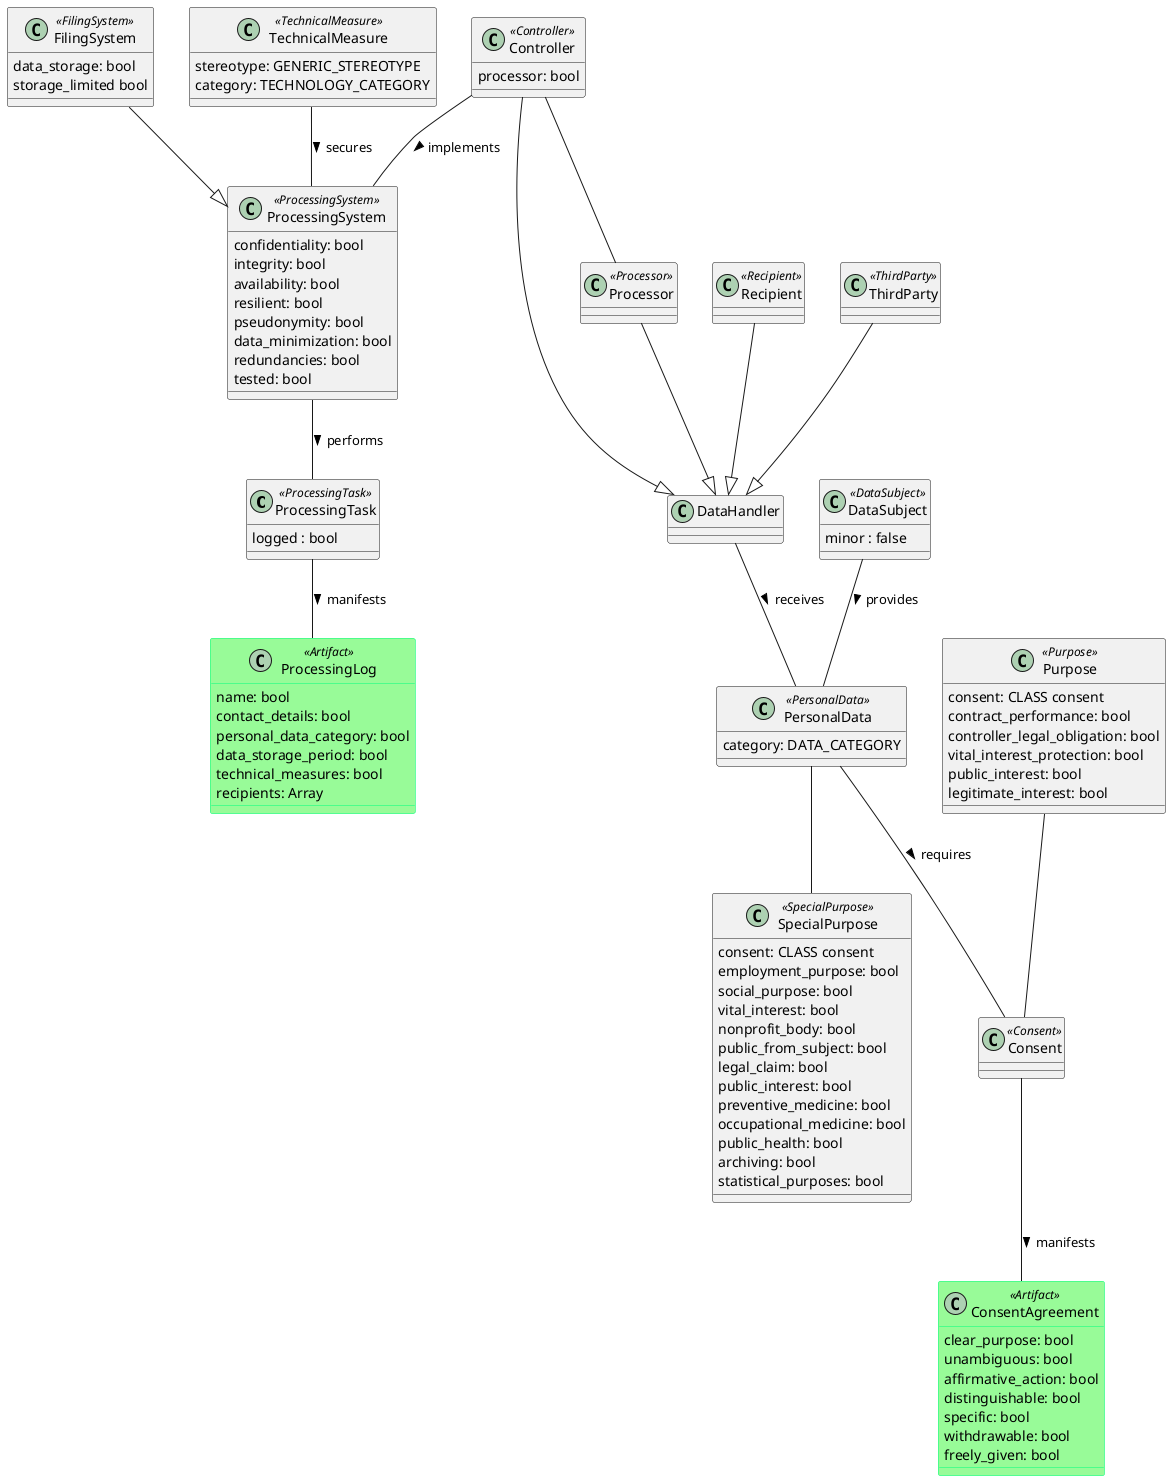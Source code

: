 @startuml

class ProcessingTask <<ProcessingTask>> {
  logged : bool
}

class FilingSystem <<FilingSystem>> {
  data_storage: bool
  storage_limited bool
}

class ProcessingSystem <<ProcessingSystem>> {
  confidentiality: bool
  integrity: bool
  availability: bool
  resilient: bool
  pseudonymity: bool
  data_minimization: bool
  redundancies: bool
  tested: bool
}

class TechnicalMeasure <<TechnicalMeasure>> {
  stereotype: GENERIC_STEREOTYPE
  category: TECHNOLOGY_CATEGORY
}

class SpecialPurpose <<SpecialPurpose>> {
 consent: CLASS consent
 employment_purpose: bool
 social_purpose: bool
 vital_interest: bool
 nonprofit_body: bool
 public_from_subject: bool
 legal_claim: bool
 public_interest: bool
 preventive_medicine: bool
 occupational_medicine: bool
 public_health: bool
 archiving: bool
 statistical_purposes: bool
}

class Purpose <<Purpose>> {
  consent: CLASS consent
  contract_performance: bool
  controller_legal_obligation: bool
  vital_interest_protection: bool
  public_interest: bool
  legitimate_interest: bool
}

class PersonalData <<PersonalData>> {
  category: DATA_CATEGORY
}

class Consent <<Consent>> {
}

class Controller <<Controller>> {
  processor: bool
}

class DataSubject <<DataSubject>> {
  minor : false  
}

class DataHandler {
}

class Recipient <<Recipient>> {
}

class ThirdParty <<ThirdParty>> {
}

class Processor <<Processor>> {
}

class ProcessingLog <<Artifact>> {
  name: bool
  contact_details: bool
  personal_data_category: bool
  data_storage_period: bool
  technical_measures: bool
  recipients: Array
}
  
class ConsentAgreement <<Artifact>> {
  clear_purpose: bool
  unambiguous: bool
  affirmative_action: bool
  distinguishable: bool
  specific: bool
  withdrawable: bool
  freely_given: bool
}


skinparam class {
  BackgroundColor<<Artifact>> PaleGreen
  BorderColor<<Artifact>> SpringGreen
  BackGroundColor<<NotRequired>> White
  BorderColor<<NotRequired>> DarkGray
  AttributeFontColor<<NotRequired>> LightGray
  BorderColor<<MissingClass>> Red
  BackgroundColor<<MissingArtifact>> PaleGreen
  BorderColor<<MissingArtifact>> Red
}


PersonalData -- Consent : requires >
DataSubject -- PersonalData : provides >
Controller -- ProcessingSystem : implements >
Controller -- Processor
Consent -- ConsentAgreement : manifests >
ProcessingTask -- ProcessingLog : manifests >
PersonalData -- SpecialPurpose
Purpose -- Consent
Controller --|> DataHandler
Processor --|> DataHandler
Recipient --|> DataHandler
ThirdParty --|> DataHandler
DataHandler -- PersonalData : receives >
ProcessingSystem -- ProcessingTask : performs >
FilingSystem --|> ProcessingSystem
TechnicalMeasure -- ProcessingSystem : secures >

@enduml